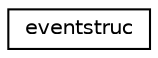 digraph "Graphical Class Hierarchy"
{
 // INTERACTIVE_SVG=YES
  edge [fontname="Helvetica",fontsize="10",labelfontname="Helvetica",labelfontsize="10"];
  node [fontname="Helvetica",fontsize="10",shape=record];
  rankdir="LR";
  Node0 [label="eventstruc",height=0.2,width=0.4,color="black", fillcolor="white", style="filled",URL="$unioneventstruc.html",tooltip="Full COSMOS Event structure. "];
}
